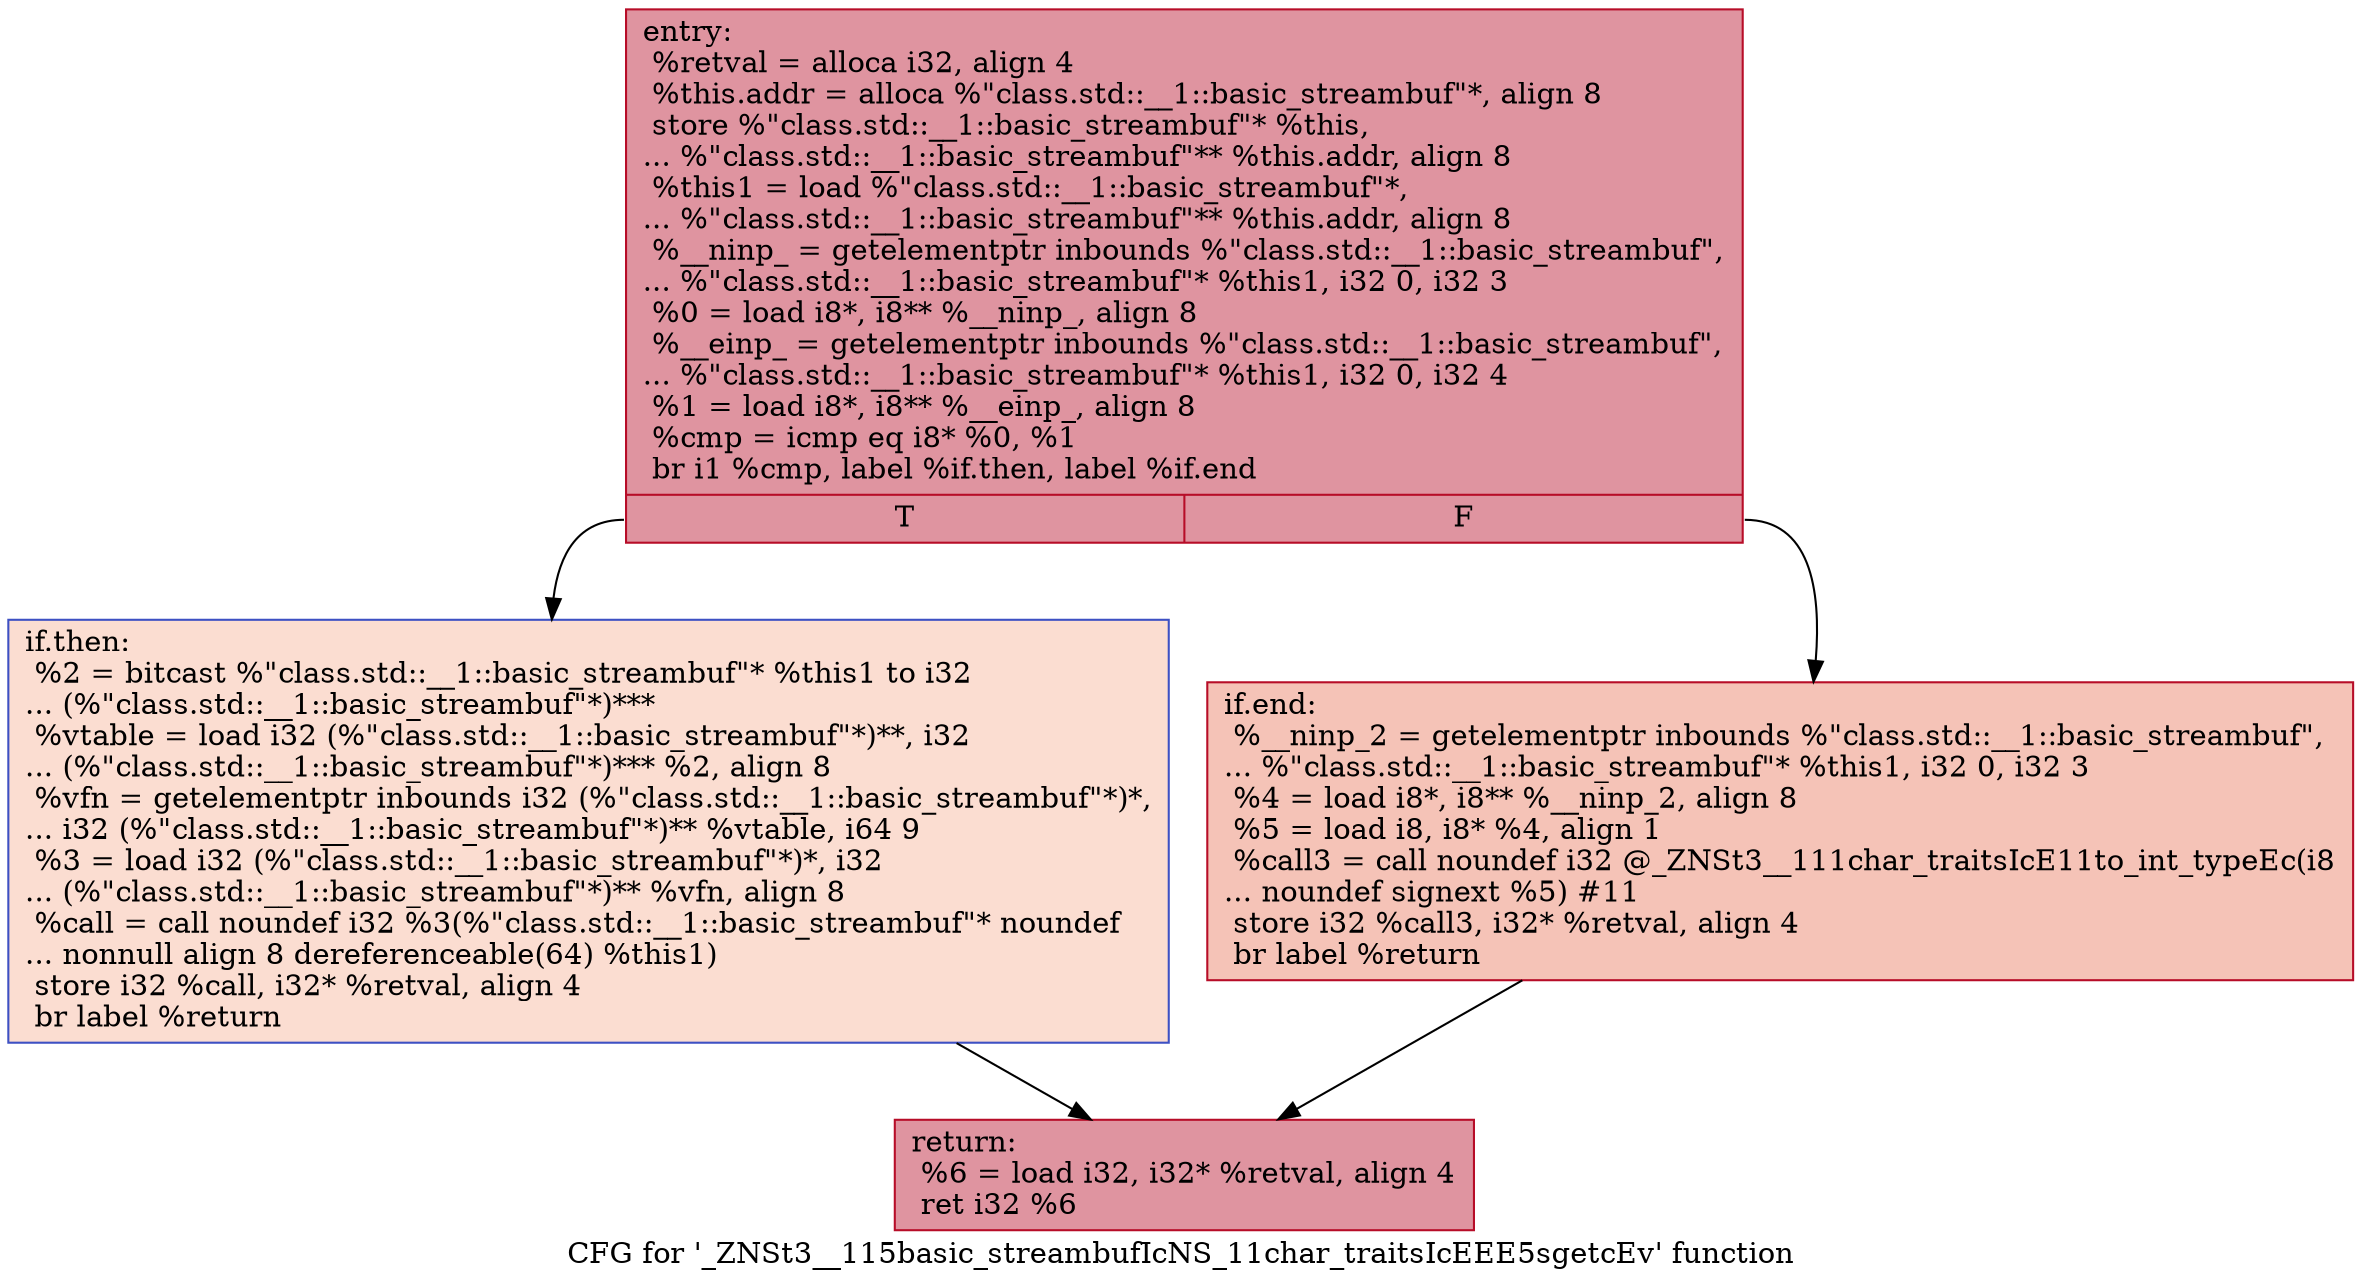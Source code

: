 digraph "CFG for '_ZNSt3__115basic_streambufIcNS_11char_traitsIcEEE5sgetcEv' function" {
	label="CFG for '_ZNSt3__115basic_streambufIcNS_11char_traitsIcEEE5sgetcEv' function";

	Node0x600003e7d6c0 [shape=record,color="#b70d28ff", style=filled, fillcolor="#b70d2870",label="{entry:\l  %retval = alloca i32, align 4\l  %this.addr = alloca %\"class.std::__1::basic_streambuf\"*, align 8\l  store %\"class.std::__1::basic_streambuf\"* %this,\l... %\"class.std::__1::basic_streambuf\"** %this.addr, align 8\l  %this1 = load %\"class.std::__1::basic_streambuf\"*,\l... %\"class.std::__1::basic_streambuf\"** %this.addr, align 8\l  %__ninp_ = getelementptr inbounds %\"class.std::__1::basic_streambuf\",\l... %\"class.std::__1::basic_streambuf\"* %this1, i32 0, i32 3\l  %0 = load i8*, i8** %__ninp_, align 8\l  %__einp_ = getelementptr inbounds %\"class.std::__1::basic_streambuf\",\l... %\"class.std::__1::basic_streambuf\"* %this1, i32 0, i32 4\l  %1 = load i8*, i8** %__einp_, align 8\l  %cmp = icmp eq i8* %0, %1\l  br i1 %cmp, label %if.then, label %if.end\l|{<s0>T|<s1>F}}"];
	Node0x600003e7d6c0:s0 -> Node0x600003e7d740;
	Node0x600003e7d6c0:s1 -> Node0x600003e7d780;
	Node0x600003e7d740 [shape=record,color="#3d50c3ff", style=filled, fillcolor="#f7b39670",label="{if.then:                                          \l  %2 = bitcast %\"class.std::__1::basic_streambuf\"* %this1 to i32\l... (%\"class.std::__1::basic_streambuf\"*)***\l  %vtable = load i32 (%\"class.std::__1::basic_streambuf\"*)**, i32\l... (%\"class.std::__1::basic_streambuf\"*)*** %2, align 8\l  %vfn = getelementptr inbounds i32 (%\"class.std::__1::basic_streambuf\"*)*,\l... i32 (%\"class.std::__1::basic_streambuf\"*)** %vtable, i64 9\l  %3 = load i32 (%\"class.std::__1::basic_streambuf\"*)*, i32\l... (%\"class.std::__1::basic_streambuf\"*)** %vfn, align 8\l  %call = call noundef i32 %3(%\"class.std::__1::basic_streambuf\"* noundef\l... nonnull align 8 dereferenceable(64) %this1)\l  store i32 %call, i32* %retval, align 4\l  br label %return\l}"];
	Node0x600003e7d740 -> Node0x600003e7d800;
	Node0x600003e7d780 [shape=record,color="#b70d28ff", style=filled, fillcolor="#e8765c70",label="{if.end:                                           \l  %__ninp_2 = getelementptr inbounds %\"class.std::__1::basic_streambuf\",\l... %\"class.std::__1::basic_streambuf\"* %this1, i32 0, i32 3\l  %4 = load i8*, i8** %__ninp_2, align 8\l  %5 = load i8, i8* %4, align 1\l  %call3 = call noundef i32 @_ZNSt3__111char_traitsIcE11to_int_typeEc(i8\l... noundef signext %5) #11\l  store i32 %call3, i32* %retval, align 4\l  br label %return\l}"];
	Node0x600003e7d780 -> Node0x600003e7d800;
	Node0x600003e7d800 [shape=record,color="#b70d28ff", style=filled, fillcolor="#b70d2870",label="{return:                                           \l  %6 = load i32, i32* %retval, align 4\l  ret i32 %6\l}"];
}
